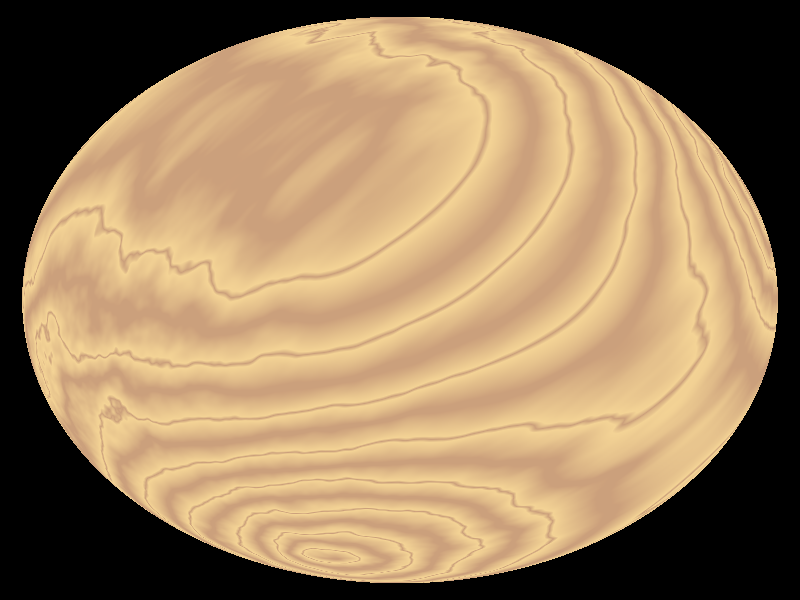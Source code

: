 /*=============================================================================
| Copyright 2010 Matthew D. Steele <mdsteele@alum.mit.edu>                    |
|                                                                             |
| This file is part of Pylos.                                                 |
|                                                                             |
| Pylos is free software: you can redistribute it and/or modify it            |
| under the terms of the GNU General Public License as published by the Free  |
| Software Foundation, either version 3 of the License, or (at your option)   |
| any later version.                                                          |
|                                                                             |
| Pylos is distributed in the hope that it will be useful, but                |
| WITHOUT ANY WARRANTY; without even the implied warranty of MERCHANTABILITY  |
| or FITNESS FOR A PARTICULAR PURPOSE.  See the GNU General Public License    |
| for more details.                                                           |
|                                                                             |
| You should have received a copy of the GNU General Public License along     |
| with Pylos.  If not, see <http://www.gnu.org/licenses/>.                    |
=============================================================================*/

#include "colors.inc"
#include "woods.inc"

///////////////////////////////////////////////////////////////////////////////

sphere {
  0, 1
  texture {
    T_Wood7
    rotate <10, 75, 60>
    translate 0.5*y
    translate x
  }
}

///////////////////////////////////////////////////////////////////////////////

camera {
  right (x / 4.7)
  up (y / 4.7)
  location (-10 * z)
  look_at <0, 0, 0>
}

light_source {
  <8, 8, -60>
  color rgb 2
}

///////////////////////////////////////////////////////////////////////////////

